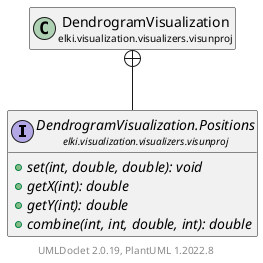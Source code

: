 @startuml
    remove .*\.(Instance|Par|Parameterizer|Factory)$
    set namespaceSeparator none
    hide empty fields
    hide empty methods

    interface "<size:14>DendrogramVisualization.Positions\n<size:10>elki.visualization.visualizers.visunproj" as elki.visualization.visualizers.visunproj.DendrogramVisualization.Positions [[DendrogramVisualization.Positions.html]] {
        {abstract} +set(int, double, double): void
        {abstract} +getX(int): double
        {abstract} +getY(int): double
        {abstract} +combine(int, int, double, int): double
    }

    class "<size:14>DendrogramVisualization\n<size:10>elki.visualization.visualizers.visunproj" as elki.visualization.visualizers.visunproj.DendrogramVisualization [[DendrogramVisualization.html]]

    elki.visualization.visualizers.visunproj.DendrogramVisualization +-- elki.visualization.visualizers.visunproj.DendrogramVisualization.Positions

    center footer UMLDoclet 2.0.19, PlantUML 1.2022.8
@enduml
